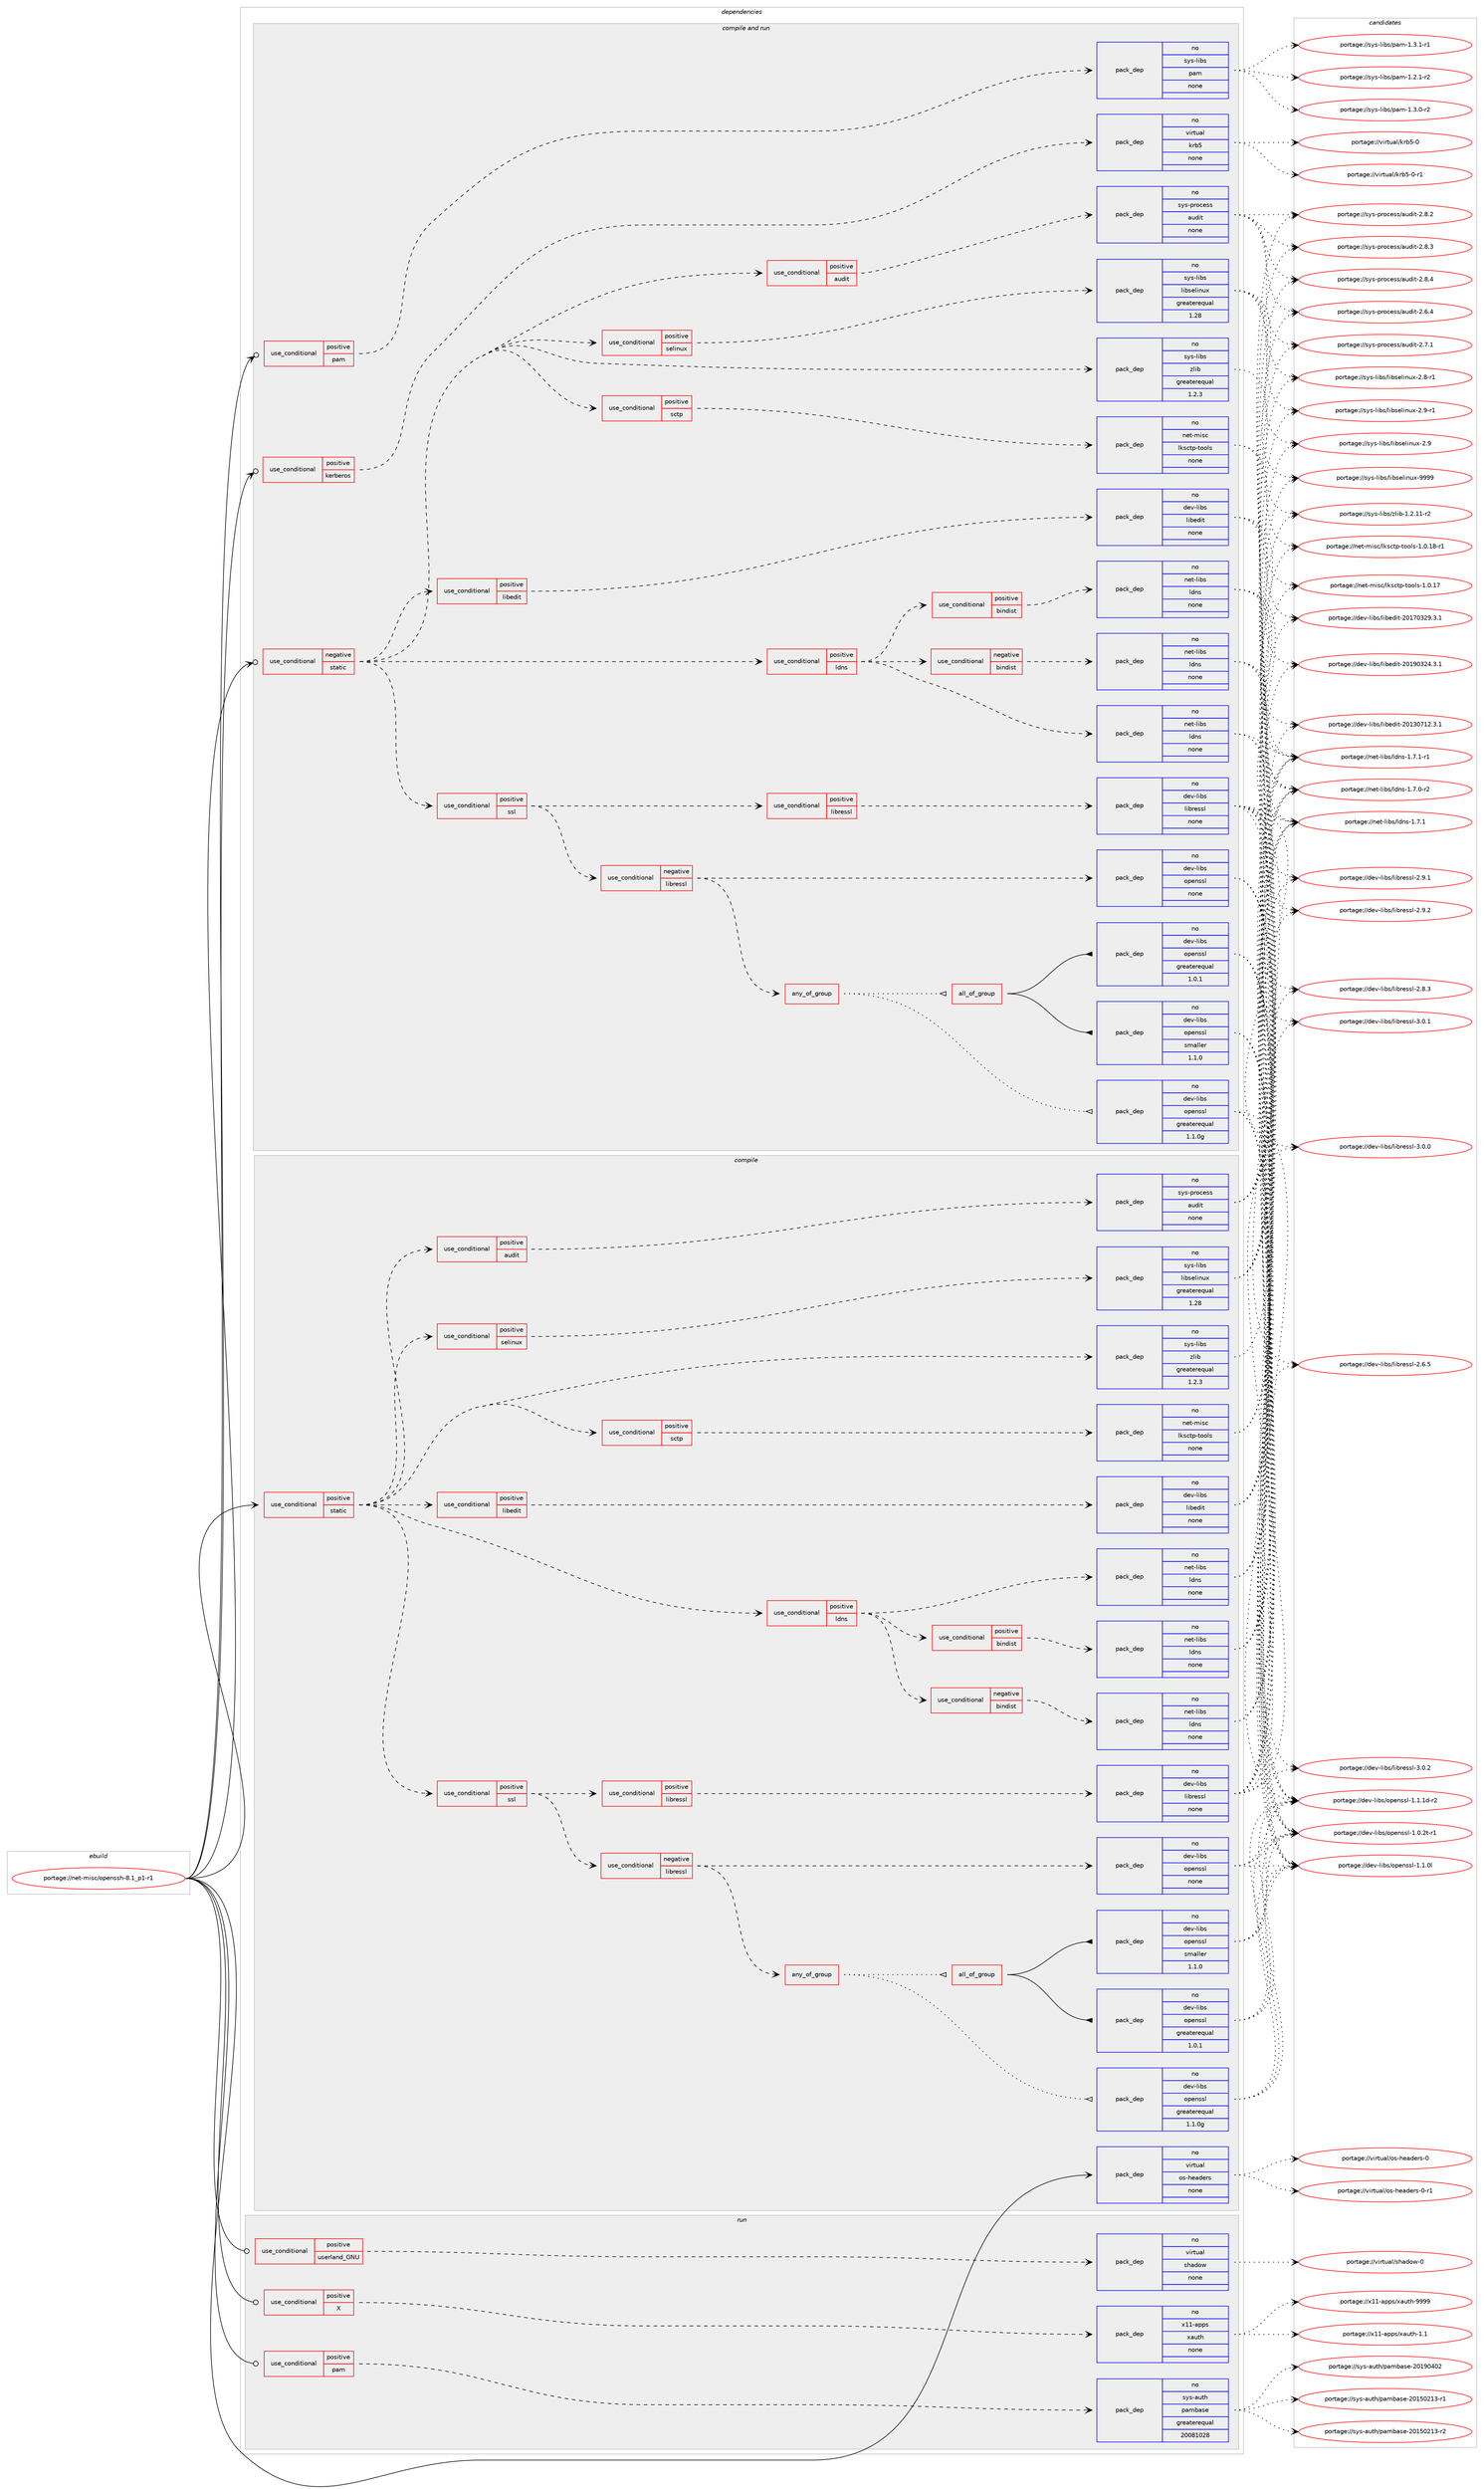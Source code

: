 digraph prolog {

# *************
# Graph options
# *************

newrank=true;
concentrate=true;
compound=true;
graph [rankdir=LR,fontname=Helvetica,fontsize=10,ranksep=1.5];#, ranksep=2.5, nodesep=0.2];
edge  [arrowhead=vee];
node  [fontname=Helvetica,fontsize=10];

# **********
# The ebuild
# **********

subgraph cluster_leftcol {
color=gray;
rank=same;
label=<<i>ebuild</i>>;
id [label="portage://net-misc/openssh-8.1_p1-r1", color=red, width=4, href="../net-misc/openssh-8.1_p1-r1.svg"];
}

# ****************
# The dependencies
# ****************

subgraph cluster_midcol {
color=gray;
label=<<i>dependencies</i>>;
subgraph cluster_compile {
fillcolor="#eeeeee";
style=filled;
label=<<i>compile</i>>;
subgraph cond92302 {
dependency368700 [label=<<TABLE BORDER="0" CELLBORDER="1" CELLSPACING="0" CELLPADDING="4"><TR><TD ROWSPAN="3" CELLPADDING="10">use_conditional</TD></TR><TR><TD>positive</TD></TR><TR><TD>static</TD></TR></TABLE>>, shape=none, color=red];
subgraph cond92303 {
dependency368701 [label=<<TABLE BORDER="0" CELLBORDER="1" CELLSPACING="0" CELLPADDING="4"><TR><TD ROWSPAN="3" CELLPADDING="10">use_conditional</TD></TR><TR><TD>positive</TD></TR><TR><TD>audit</TD></TR></TABLE>>, shape=none, color=red];
subgraph pack270232 {
dependency368702 [label=<<TABLE BORDER="0" CELLBORDER="1" CELLSPACING="0" CELLPADDING="4" WIDTH="220"><TR><TD ROWSPAN="6" CELLPADDING="30">pack_dep</TD></TR><TR><TD WIDTH="110">no</TD></TR><TR><TD>sys-process</TD></TR><TR><TD>audit</TD></TR><TR><TD>none</TD></TR><TR><TD></TD></TR></TABLE>>, shape=none, color=blue];
}
dependency368701:e -> dependency368702:w [weight=20,style="dashed",arrowhead="vee"];
}
dependency368700:e -> dependency368701:w [weight=20,style="dashed",arrowhead="vee"];
subgraph cond92304 {
dependency368703 [label=<<TABLE BORDER="0" CELLBORDER="1" CELLSPACING="0" CELLPADDING="4"><TR><TD ROWSPAN="3" CELLPADDING="10">use_conditional</TD></TR><TR><TD>positive</TD></TR><TR><TD>ldns</TD></TR></TABLE>>, shape=none, color=red];
subgraph pack270233 {
dependency368704 [label=<<TABLE BORDER="0" CELLBORDER="1" CELLSPACING="0" CELLPADDING="4" WIDTH="220"><TR><TD ROWSPAN="6" CELLPADDING="30">pack_dep</TD></TR><TR><TD WIDTH="110">no</TD></TR><TR><TD>net-libs</TD></TR><TR><TD>ldns</TD></TR><TR><TD>none</TD></TR><TR><TD></TD></TR></TABLE>>, shape=none, color=blue];
}
dependency368703:e -> dependency368704:w [weight=20,style="dashed",arrowhead="vee"];
subgraph cond92305 {
dependency368705 [label=<<TABLE BORDER="0" CELLBORDER="1" CELLSPACING="0" CELLPADDING="4"><TR><TD ROWSPAN="3" CELLPADDING="10">use_conditional</TD></TR><TR><TD>negative</TD></TR><TR><TD>bindist</TD></TR></TABLE>>, shape=none, color=red];
subgraph pack270234 {
dependency368706 [label=<<TABLE BORDER="0" CELLBORDER="1" CELLSPACING="0" CELLPADDING="4" WIDTH="220"><TR><TD ROWSPAN="6" CELLPADDING="30">pack_dep</TD></TR><TR><TD WIDTH="110">no</TD></TR><TR><TD>net-libs</TD></TR><TR><TD>ldns</TD></TR><TR><TD>none</TD></TR><TR><TD></TD></TR></TABLE>>, shape=none, color=blue];
}
dependency368705:e -> dependency368706:w [weight=20,style="dashed",arrowhead="vee"];
}
dependency368703:e -> dependency368705:w [weight=20,style="dashed",arrowhead="vee"];
subgraph cond92306 {
dependency368707 [label=<<TABLE BORDER="0" CELLBORDER="1" CELLSPACING="0" CELLPADDING="4"><TR><TD ROWSPAN="3" CELLPADDING="10">use_conditional</TD></TR><TR><TD>positive</TD></TR><TR><TD>bindist</TD></TR></TABLE>>, shape=none, color=red];
subgraph pack270235 {
dependency368708 [label=<<TABLE BORDER="0" CELLBORDER="1" CELLSPACING="0" CELLPADDING="4" WIDTH="220"><TR><TD ROWSPAN="6" CELLPADDING="30">pack_dep</TD></TR><TR><TD WIDTH="110">no</TD></TR><TR><TD>net-libs</TD></TR><TR><TD>ldns</TD></TR><TR><TD>none</TD></TR><TR><TD></TD></TR></TABLE>>, shape=none, color=blue];
}
dependency368707:e -> dependency368708:w [weight=20,style="dashed",arrowhead="vee"];
}
dependency368703:e -> dependency368707:w [weight=20,style="dashed",arrowhead="vee"];
}
dependency368700:e -> dependency368703:w [weight=20,style="dashed",arrowhead="vee"];
subgraph cond92307 {
dependency368709 [label=<<TABLE BORDER="0" CELLBORDER="1" CELLSPACING="0" CELLPADDING="4"><TR><TD ROWSPAN="3" CELLPADDING="10">use_conditional</TD></TR><TR><TD>positive</TD></TR><TR><TD>libedit</TD></TR></TABLE>>, shape=none, color=red];
subgraph pack270236 {
dependency368710 [label=<<TABLE BORDER="0" CELLBORDER="1" CELLSPACING="0" CELLPADDING="4" WIDTH="220"><TR><TD ROWSPAN="6" CELLPADDING="30">pack_dep</TD></TR><TR><TD WIDTH="110">no</TD></TR><TR><TD>dev-libs</TD></TR><TR><TD>libedit</TD></TR><TR><TD>none</TD></TR><TR><TD></TD></TR></TABLE>>, shape=none, color=blue];
}
dependency368709:e -> dependency368710:w [weight=20,style="dashed",arrowhead="vee"];
}
dependency368700:e -> dependency368709:w [weight=20,style="dashed",arrowhead="vee"];
subgraph cond92308 {
dependency368711 [label=<<TABLE BORDER="0" CELLBORDER="1" CELLSPACING="0" CELLPADDING="4"><TR><TD ROWSPAN="3" CELLPADDING="10">use_conditional</TD></TR><TR><TD>positive</TD></TR><TR><TD>sctp</TD></TR></TABLE>>, shape=none, color=red];
subgraph pack270237 {
dependency368712 [label=<<TABLE BORDER="0" CELLBORDER="1" CELLSPACING="0" CELLPADDING="4" WIDTH="220"><TR><TD ROWSPAN="6" CELLPADDING="30">pack_dep</TD></TR><TR><TD WIDTH="110">no</TD></TR><TR><TD>net-misc</TD></TR><TR><TD>lksctp-tools</TD></TR><TR><TD>none</TD></TR><TR><TD></TD></TR></TABLE>>, shape=none, color=blue];
}
dependency368711:e -> dependency368712:w [weight=20,style="dashed",arrowhead="vee"];
}
dependency368700:e -> dependency368711:w [weight=20,style="dashed",arrowhead="vee"];
subgraph cond92309 {
dependency368713 [label=<<TABLE BORDER="0" CELLBORDER="1" CELLSPACING="0" CELLPADDING="4"><TR><TD ROWSPAN="3" CELLPADDING="10">use_conditional</TD></TR><TR><TD>positive</TD></TR><TR><TD>selinux</TD></TR></TABLE>>, shape=none, color=red];
subgraph pack270238 {
dependency368714 [label=<<TABLE BORDER="0" CELLBORDER="1" CELLSPACING="0" CELLPADDING="4" WIDTH="220"><TR><TD ROWSPAN="6" CELLPADDING="30">pack_dep</TD></TR><TR><TD WIDTH="110">no</TD></TR><TR><TD>sys-libs</TD></TR><TR><TD>libselinux</TD></TR><TR><TD>greaterequal</TD></TR><TR><TD>1.28</TD></TR></TABLE>>, shape=none, color=blue];
}
dependency368713:e -> dependency368714:w [weight=20,style="dashed",arrowhead="vee"];
}
dependency368700:e -> dependency368713:w [weight=20,style="dashed",arrowhead="vee"];
subgraph cond92310 {
dependency368715 [label=<<TABLE BORDER="0" CELLBORDER="1" CELLSPACING="0" CELLPADDING="4"><TR><TD ROWSPAN="3" CELLPADDING="10">use_conditional</TD></TR><TR><TD>positive</TD></TR><TR><TD>ssl</TD></TR></TABLE>>, shape=none, color=red];
subgraph cond92311 {
dependency368716 [label=<<TABLE BORDER="0" CELLBORDER="1" CELLSPACING="0" CELLPADDING="4"><TR><TD ROWSPAN="3" CELLPADDING="10">use_conditional</TD></TR><TR><TD>negative</TD></TR><TR><TD>libressl</TD></TR></TABLE>>, shape=none, color=red];
subgraph any5992 {
dependency368717 [label=<<TABLE BORDER="0" CELLBORDER="1" CELLSPACING="0" CELLPADDING="4"><TR><TD CELLPADDING="10">any_of_group</TD></TR></TABLE>>, shape=none, color=red];subgraph all177 {
dependency368718 [label=<<TABLE BORDER="0" CELLBORDER="1" CELLSPACING="0" CELLPADDING="4"><TR><TD CELLPADDING="10">all_of_group</TD></TR></TABLE>>, shape=none, color=red];subgraph pack270239 {
dependency368719 [label=<<TABLE BORDER="0" CELLBORDER="1" CELLSPACING="0" CELLPADDING="4" WIDTH="220"><TR><TD ROWSPAN="6" CELLPADDING="30">pack_dep</TD></TR><TR><TD WIDTH="110">no</TD></TR><TR><TD>dev-libs</TD></TR><TR><TD>openssl</TD></TR><TR><TD>greaterequal</TD></TR><TR><TD>1.0.1</TD></TR></TABLE>>, shape=none, color=blue];
}
dependency368718:e -> dependency368719:w [weight=20,style="solid",arrowhead="inv"];
subgraph pack270240 {
dependency368720 [label=<<TABLE BORDER="0" CELLBORDER="1" CELLSPACING="0" CELLPADDING="4" WIDTH="220"><TR><TD ROWSPAN="6" CELLPADDING="30">pack_dep</TD></TR><TR><TD WIDTH="110">no</TD></TR><TR><TD>dev-libs</TD></TR><TR><TD>openssl</TD></TR><TR><TD>smaller</TD></TR><TR><TD>1.1.0</TD></TR></TABLE>>, shape=none, color=blue];
}
dependency368718:e -> dependency368720:w [weight=20,style="solid",arrowhead="inv"];
}
dependency368717:e -> dependency368718:w [weight=20,style="dotted",arrowhead="oinv"];
subgraph pack270241 {
dependency368721 [label=<<TABLE BORDER="0" CELLBORDER="1" CELLSPACING="0" CELLPADDING="4" WIDTH="220"><TR><TD ROWSPAN="6" CELLPADDING="30">pack_dep</TD></TR><TR><TD WIDTH="110">no</TD></TR><TR><TD>dev-libs</TD></TR><TR><TD>openssl</TD></TR><TR><TD>greaterequal</TD></TR><TR><TD>1.1.0g</TD></TR></TABLE>>, shape=none, color=blue];
}
dependency368717:e -> dependency368721:w [weight=20,style="dotted",arrowhead="oinv"];
}
dependency368716:e -> dependency368717:w [weight=20,style="dashed",arrowhead="vee"];
subgraph pack270242 {
dependency368722 [label=<<TABLE BORDER="0" CELLBORDER="1" CELLSPACING="0" CELLPADDING="4" WIDTH="220"><TR><TD ROWSPAN="6" CELLPADDING="30">pack_dep</TD></TR><TR><TD WIDTH="110">no</TD></TR><TR><TD>dev-libs</TD></TR><TR><TD>openssl</TD></TR><TR><TD>none</TD></TR><TR><TD></TD></TR></TABLE>>, shape=none, color=blue];
}
dependency368716:e -> dependency368722:w [weight=20,style="dashed",arrowhead="vee"];
}
dependency368715:e -> dependency368716:w [weight=20,style="dashed",arrowhead="vee"];
subgraph cond92312 {
dependency368723 [label=<<TABLE BORDER="0" CELLBORDER="1" CELLSPACING="0" CELLPADDING="4"><TR><TD ROWSPAN="3" CELLPADDING="10">use_conditional</TD></TR><TR><TD>positive</TD></TR><TR><TD>libressl</TD></TR></TABLE>>, shape=none, color=red];
subgraph pack270243 {
dependency368724 [label=<<TABLE BORDER="0" CELLBORDER="1" CELLSPACING="0" CELLPADDING="4" WIDTH="220"><TR><TD ROWSPAN="6" CELLPADDING="30">pack_dep</TD></TR><TR><TD WIDTH="110">no</TD></TR><TR><TD>dev-libs</TD></TR><TR><TD>libressl</TD></TR><TR><TD>none</TD></TR><TR><TD></TD></TR></TABLE>>, shape=none, color=blue];
}
dependency368723:e -> dependency368724:w [weight=20,style="dashed",arrowhead="vee"];
}
dependency368715:e -> dependency368723:w [weight=20,style="dashed",arrowhead="vee"];
}
dependency368700:e -> dependency368715:w [weight=20,style="dashed",arrowhead="vee"];
subgraph pack270244 {
dependency368725 [label=<<TABLE BORDER="0" CELLBORDER="1" CELLSPACING="0" CELLPADDING="4" WIDTH="220"><TR><TD ROWSPAN="6" CELLPADDING="30">pack_dep</TD></TR><TR><TD WIDTH="110">no</TD></TR><TR><TD>sys-libs</TD></TR><TR><TD>zlib</TD></TR><TR><TD>greaterequal</TD></TR><TR><TD>1.2.3</TD></TR></TABLE>>, shape=none, color=blue];
}
dependency368700:e -> dependency368725:w [weight=20,style="dashed",arrowhead="vee"];
}
id:e -> dependency368700:w [weight=20,style="solid",arrowhead="vee"];
subgraph pack270245 {
dependency368726 [label=<<TABLE BORDER="0" CELLBORDER="1" CELLSPACING="0" CELLPADDING="4" WIDTH="220"><TR><TD ROWSPAN="6" CELLPADDING="30">pack_dep</TD></TR><TR><TD WIDTH="110">no</TD></TR><TR><TD>virtual</TD></TR><TR><TD>os-headers</TD></TR><TR><TD>none</TD></TR><TR><TD></TD></TR></TABLE>>, shape=none, color=blue];
}
id:e -> dependency368726:w [weight=20,style="solid",arrowhead="vee"];
}
subgraph cluster_compileandrun {
fillcolor="#eeeeee";
style=filled;
label=<<i>compile and run</i>>;
subgraph cond92313 {
dependency368727 [label=<<TABLE BORDER="0" CELLBORDER="1" CELLSPACING="0" CELLPADDING="4"><TR><TD ROWSPAN="3" CELLPADDING="10">use_conditional</TD></TR><TR><TD>negative</TD></TR><TR><TD>static</TD></TR></TABLE>>, shape=none, color=red];
subgraph cond92314 {
dependency368728 [label=<<TABLE BORDER="0" CELLBORDER="1" CELLSPACING="0" CELLPADDING="4"><TR><TD ROWSPAN="3" CELLPADDING="10">use_conditional</TD></TR><TR><TD>positive</TD></TR><TR><TD>audit</TD></TR></TABLE>>, shape=none, color=red];
subgraph pack270246 {
dependency368729 [label=<<TABLE BORDER="0" CELLBORDER="1" CELLSPACING="0" CELLPADDING="4" WIDTH="220"><TR><TD ROWSPAN="6" CELLPADDING="30">pack_dep</TD></TR><TR><TD WIDTH="110">no</TD></TR><TR><TD>sys-process</TD></TR><TR><TD>audit</TD></TR><TR><TD>none</TD></TR><TR><TD></TD></TR></TABLE>>, shape=none, color=blue];
}
dependency368728:e -> dependency368729:w [weight=20,style="dashed",arrowhead="vee"];
}
dependency368727:e -> dependency368728:w [weight=20,style="dashed",arrowhead="vee"];
subgraph cond92315 {
dependency368730 [label=<<TABLE BORDER="0" CELLBORDER="1" CELLSPACING="0" CELLPADDING="4"><TR><TD ROWSPAN="3" CELLPADDING="10">use_conditional</TD></TR><TR><TD>positive</TD></TR><TR><TD>ldns</TD></TR></TABLE>>, shape=none, color=red];
subgraph pack270247 {
dependency368731 [label=<<TABLE BORDER="0" CELLBORDER="1" CELLSPACING="0" CELLPADDING="4" WIDTH="220"><TR><TD ROWSPAN="6" CELLPADDING="30">pack_dep</TD></TR><TR><TD WIDTH="110">no</TD></TR><TR><TD>net-libs</TD></TR><TR><TD>ldns</TD></TR><TR><TD>none</TD></TR><TR><TD></TD></TR></TABLE>>, shape=none, color=blue];
}
dependency368730:e -> dependency368731:w [weight=20,style="dashed",arrowhead="vee"];
subgraph cond92316 {
dependency368732 [label=<<TABLE BORDER="0" CELLBORDER="1" CELLSPACING="0" CELLPADDING="4"><TR><TD ROWSPAN="3" CELLPADDING="10">use_conditional</TD></TR><TR><TD>negative</TD></TR><TR><TD>bindist</TD></TR></TABLE>>, shape=none, color=red];
subgraph pack270248 {
dependency368733 [label=<<TABLE BORDER="0" CELLBORDER="1" CELLSPACING="0" CELLPADDING="4" WIDTH="220"><TR><TD ROWSPAN="6" CELLPADDING="30">pack_dep</TD></TR><TR><TD WIDTH="110">no</TD></TR><TR><TD>net-libs</TD></TR><TR><TD>ldns</TD></TR><TR><TD>none</TD></TR><TR><TD></TD></TR></TABLE>>, shape=none, color=blue];
}
dependency368732:e -> dependency368733:w [weight=20,style="dashed",arrowhead="vee"];
}
dependency368730:e -> dependency368732:w [weight=20,style="dashed",arrowhead="vee"];
subgraph cond92317 {
dependency368734 [label=<<TABLE BORDER="0" CELLBORDER="1" CELLSPACING="0" CELLPADDING="4"><TR><TD ROWSPAN="3" CELLPADDING="10">use_conditional</TD></TR><TR><TD>positive</TD></TR><TR><TD>bindist</TD></TR></TABLE>>, shape=none, color=red];
subgraph pack270249 {
dependency368735 [label=<<TABLE BORDER="0" CELLBORDER="1" CELLSPACING="0" CELLPADDING="4" WIDTH="220"><TR><TD ROWSPAN="6" CELLPADDING="30">pack_dep</TD></TR><TR><TD WIDTH="110">no</TD></TR><TR><TD>net-libs</TD></TR><TR><TD>ldns</TD></TR><TR><TD>none</TD></TR><TR><TD></TD></TR></TABLE>>, shape=none, color=blue];
}
dependency368734:e -> dependency368735:w [weight=20,style="dashed",arrowhead="vee"];
}
dependency368730:e -> dependency368734:w [weight=20,style="dashed",arrowhead="vee"];
}
dependency368727:e -> dependency368730:w [weight=20,style="dashed",arrowhead="vee"];
subgraph cond92318 {
dependency368736 [label=<<TABLE BORDER="0" CELLBORDER="1" CELLSPACING="0" CELLPADDING="4"><TR><TD ROWSPAN="3" CELLPADDING="10">use_conditional</TD></TR><TR><TD>positive</TD></TR><TR><TD>libedit</TD></TR></TABLE>>, shape=none, color=red];
subgraph pack270250 {
dependency368737 [label=<<TABLE BORDER="0" CELLBORDER="1" CELLSPACING="0" CELLPADDING="4" WIDTH="220"><TR><TD ROWSPAN="6" CELLPADDING="30">pack_dep</TD></TR><TR><TD WIDTH="110">no</TD></TR><TR><TD>dev-libs</TD></TR><TR><TD>libedit</TD></TR><TR><TD>none</TD></TR><TR><TD></TD></TR></TABLE>>, shape=none, color=blue];
}
dependency368736:e -> dependency368737:w [weight=20,style="dashed",arrowhead="vee"];
}
dependency368727:e -> dependency368736:w [weight=20,style="dashed",arrowhead="vee"];
subgraph cond92319 {
dependency368738 [label=<<TABLE BORDER="0" CELLBORDER="1" CELLSPACING="0" CELLPADDING="4"><TR><TD ROWSPAN="3" CELLPADDING="10">use_conditional</TD></TR><TR><TD>positive</TD></TR><TR><TD>sctp</TD></TR></TABLE>>, shape=none, color=red];
subgraph pack270251 {
dependency368739 [label=<<TABLE BORDER="0" CELLBORDER="1" CELLSPACING="0" CELLPADDING="4" WIDTH="220"><TR><TD ROWSPAN="6" CELLPADDING="30">pack_dep</TD></TR><TR><TD WIDTH="110">no</TD></TR><TR><TD>net-misc</TD></TR><TR><TD>lksctp-tools</TD></TR><TR><TD>none</TD></TR><TR><TD></TD></TR></TABLE>>, shape=none, color=blue];
}
dependency368738:e -> dependency368739:w [weight=20,style="dashed",arrowhead="vee"];
}
dependency368727:e -> dependency368738:w [weight=20,style="dashed",arrowhead="vee"];
subgraph cond92320 {
dependency368740 [label=<<TABLE BORDER="0" CELLBORDER="1" CELLSPACING="0" CELLPADDING="4"><TR><TD ROWSPAN="3" CELLPADDING="10">use_conditional</TD></TR><TR><TD>positive</TD></TR><TR><TD>selinux</TD></TR></TABLE>>, shape=none, color=red];
subgraph pack270252 {
dependency368741 [label=<<TABLE BORDER="0" CELLBORDER="1" CELLSPACING="0" CELLPADDING="4" WIDTH="220"><TR><TD ROWSPAN="6" CELLPADDING="30">pack_dep</TD></TR><TR><TD WIDTH="110">no</TD></TR><TR><TD>sys-libs</TD></TR><TR><TD>libselinux</TD></TR><TR><TD>greaterequal</TD></TR><TR><TD>1.28</TD></TR></TABLE>>, shape=none, color=blue];
}
dependency368740:e -> dependency368741:w [weight=20,style="dashed",arrowhead="vee"];
}
dependency368727:e -> dependency368740:w [weight=20,style="dashed",arrowhead="vee"];
subgraph cond92321 {
dependency368742 [label=<<TABLE BORDER="0" CELLBORDER="1" CELLSPACING="0" CELLPADDING="4"><TR><TD ROWSPAN="3" CELLPADDING="10">use_conditional</TD></TR><TR><TD>positive</TD></TR><TR><TD>ssl</TD></TR></TABLE>>, shape=none, color=red];
subgraph cond92322 {
dependency368743 [label=<<TABLE BORDER="0" CELLBORDER="1" CELLSPACING="0" CELLPADDING="4"><TR><TD ROWSPAN="3" CELLPADDING="10">use_conditional</TD></TR><TR><TD>negative</TD></TR><TR><TD>libressl</TD></TR></TABLE>>, shape=none, color=red];
subgraph any5993 {
dependency368744 [label=<<TABLE BORDER="0" CELLBORDER="1" CELLSPACING="0" CELLPADDING="4"><TR><TD CELLPADDING="10">any_of_group</TD></TR></TABLE>>, shape=none, color=red];subgraph all178 {
dependency368745 [label=<<TABLE BORDER="0" CELLBORDER="1" CELLSPACING="0" CELLPADDING="4"><TR><TD CELLPADDING="10">all_of_group</TD></TR></TABLE>>, shape=none, color=red];subgraph pack270253 {
dependency368746 [label=<<TABLE BORDER="0" CELLBORDER="1" CELLSPACING="0" CELLPADDING="4" WIDTH="220"><TR><TD ROWSPAN="6" CELLPADDING="30">pack_dep</TD></TR><TR><TD WIDTH="110">no</TD></TR><TR><TD>dev-libs</TD></TR><TR><TD>openssl</TD></TR><TR><TD>greaterequal</TD></TR><TR><TD>1.0.1</TD></TR></TABLE>>, shape=none, color=blue];
}
dependency368745:e -> dependency368746:w [weight=20,style="solid",arrowhead="inv"];
subgraph pack270254 {
dependency368747 [label=<<TABLE BORDER="0" CELLBORDER="1" CELLSPACING="0" CELLPADDING="4" WIDTH="220"><TR><TD ROWSPAN="6" CELLPADDING="30">pack_dep</TD></TR><TR><TD WIDTH="110">no</TD></TR><TR><TD>dev-libs</TD></TR><TR><TD>openssl</TD></TR><TR><TD>smaller</TD></TR><TR><TD>1.1.0</TD></TR></TABLE>>, shape=none, color=blue];
}
dependency368745:e -> dependency368747:w [weight=20,style="solid",arrowhead="inv"];
}
dependency368744:e -> dependency368745:w [weight=20,style="dotted",arrowhead="oinv"];
subgraph pack270255 {
dependency368748 [label=<<TABLE BORDER="0" CELLBORDER="1" CELLSPACING="0" CELLPADDING="4" WIDTH="220"><TR><TD ROWSPAN="6" CELLPADDING="30">pack_dep</TD></TR><TR><TD WIDTH="110">no</TD></TR><TR><TD>dev-libs</TD></TR><TR><TD>openssl</TD></TR><TR><TD>greaterequal</TD></TR><TR><TD>1.1.0g</TD></TR></TABLE>>, shape=none, color=blue];
}
dependency368744:e -> dependency368748:w [weight=20,style="dotted",arrowhead="oinv"];
}
dependency368743:e -> dependency368744:w [weight=20,style="dashed",arrowhead="vee"];
subgraph pack270256 {
dependency368749 [label=<<TABLE BORDER="0" CELLBORDER="1" CELLSPACING="0" CELLPADDING="4" WIDTH="220"><TR><TD ROWSPAN="6" CELLPADDING="30">pack_dep</TD></TR><TR><TD WIDTH="110">no</TD></TR><TR><TD>dev-libs</TD></TR><TR><TD>openssl</TD></TR><TR><TD>none</TD></TR><TR><TD></TD></TR></TABLE>>, shape=none, color=blue];
}
dependency368743:e -> dependency368749:w [weight=20,style="dashed",arrowhead="vee"];
}
dependency368742:e -> dependency368743:w [weight=20,style="dashed",arrowhead="vee"];
subgraph cond92323 {
dependency368750 [label=<<TABLE BORDER="0" CELLBORDER="1" CELLSPACING="0" CELLPADDING="4"><TR><TD ROWSPAN="3" CELLPADDING="10">use_conditional</TD></TR><TR><TD>positive</TD></TR><TR><TD>libressl</TD></TR></TABLE>>, shape=none, color=red];
subgraph pack270257 {
dependency368751 [label=<<TABLE BORDER="0" CELLBORDER="1" CELLSPACING="0" CELLPADDING="4" WIDTH="220"><TR><TD ROWSPAN="6" CELLPADDING="30">pack_dep</TD></TR><TR><TD WIDTH="110">no</TD></TR><TR><TD>dev-libs</TD></TR><TR><TD>libressl</TD></TR><TR><TD>none</TD></TR><TR><TD></TD></TR></TABLE>>, shape=none, color=blue];
}
dependency368750:e -> dependency368751:w [weight=20,style="dashed",arrowhead="vee"];
}
dependency368742:e -> dependency368750:w [weight=20,style="dashed",arrowhead="vee"];
}
dependency368727:e -> dependency368742:w [weight=20,style="dashed",arrowhead="vee"];
subgraph pack270258 {
dependency368752 [label=<<TABLE BORDER="0" CELLBORDER="1" CELLSPACING="0" CELLPADDING="4" WIDTH="220"><TR><TD ROWSPAN="6" CELLPADDING="30">pack_dep</TD></TR><TR><TD WIDTH="110">no</TD></TR><TR><TD>sys-libs</TD></TR><TR><TD>zlib</TD></TR><TR><TD>greaterequal</TD></TR><TR><TD>1.2.3</TD></TR></TABLE>>, shape=none, color=blue];
}
dependency368727:e -> dependency368752:w [weight=20,style="dashed",arrowhead="vee"];
}
id:e -> dependency368727:w [weight=20,style="solid",arrowhead="odotvee"];
subgraph cond92324 {
dependency368753 [label=<<TABLE BORDER="0" CELLBORDER="1" CELLSPACING="0" CELLPADDING="4"><TR><TD ROWSPAN="3" CELLPADDING="10">use_conditional</TD></TR><TR><TD>positive</TD></TR><TR><TD>kerberos</TD></TR></TABLE>>, shape=none, color=red];
subgraph pack270259 {
dependency368754 [label=<<TABLE BORDER="0" CELLBORDER="1" CELLSPACING="0" CELLPADDING="4" WIDTH="220"><TR><TD ROWSPAN="6" CELLPADDING="30">pack_dep</TD></TR><TR><TD WIDTH="110">no</TD></TR><TR><TD>virtual</TD></TR><TR><TD>krb5</TD></TR><TR><TD>none</TD></TR><TR><TD></TD></TR></TABLE>>, shape=none, color=blue];
}
dependency368753:e -> dependency368754:w [weight=20,style="dashed",arrowhead="vee"];
}
id:e -> dependency368753:w [weight=20,style="solid",arrowhead="odotvee"];
subgraph cond92325 {
dependency368755 [label=<<TABLE BORDER="0" CELLBORDER="1" CELLSPACING="0" CELLPADDING="4"><TR><TD ROWSPAN="3" CELLPADDING="10">use_conditional</TD></TR><TR><TD>positive</TD></TR><TR><TD>pam</TD></TR></TABLE>>, shape=none, color=red];
subgraph pack270260 {
dependency368756 [label=<<TABLE BORDER="0" CELLBORDER="1" CELLSPACING="0" CELLPADDING="4" WIDTH="220"><TR><TD ROWSPAN="6" CELLPADDING="30">pack_dep</TD></TR><TR><TD WIDTH="110">no</TD></TR><TR><TD>sys-libs</TD></TR><TR><TD>pam</TD></TR><TR><TD>none</TD></TR><TR><TD></TD></TR></TABLE>>, shape=none, color=blue];
}
dependency368755:e -> dependency368756:w [weight=20,style="dashed",arrowhead="vee"];
}
id:e -> dependency368755:w [weight=20,style="solid",arrowhead="odotvee"];
}
subgraph cluster_run {
fillcolor="#eeeeee";
style=filled;
label=<<i>run</i>>;
subgraph cond92326 {
dependency368757 [label=<<TABLE BORDER="0" CELLBORDER="1" CELLSPACING="0" CELLPADDING="4"><TR><TD ROWSPAN="3" CELLPADDING="10">use_conditional</TD></TR><TR><TD>positive</TD></TR><TR><TD>X</TD></TR></TABLE>>, shape=none, color=red];
subgraph pack270261 {
dependency368758 [label=<<TABLE BORDER="0" CELLBORDER="1" CELLSPACING="0" CELLPADDING="4" WIDTH="220"><TR><TD ROWSPAN="6" CELLPADDING="30">pack_dep</TD></TR><TR><TD WIDTH="110">no</TD></TR><TR><TD>x11-apps</TD></TR><TR><TD>xauth</TD></TR><TR><TD>none</TD></TR><TR><TD></TD></TR></TABLE>>, shape=none, color=blue];
}
dependency368757:e -> dependency368758:w [weight=20,style="dashed",arrowhead="vee"];
}
id:e -> dependency368757:w [weight=20,style="solid",arrowhead="odot"];
subgraph cond92327 {
dependency368759 [label=<<TABLE BORDER="0" CELLBORDER="1" CELLSPACING="0" CELLPADDING="4"><TR><TD ROWSPAN="3" CELLPADDING="10">use_conditional</TD></TR><TR><TD>positive</TD></TR><TR><TD>pam</TD></TR></TABLE>>, shape=none, color=red];
subgraph pack270262 {
dependency368760 [label=<<TABLE BORDER="0" CELLBORDER="1" CELLSPACING="0" CELLPADDING="4" WIDTH="220"><TR><TD ROWSPAN="6" CELLPADDING="30">pack_dep</TD></TR><TR><TD WIDTH="110">no</TD></TR><TR><TD>sys-auth</TD></TR><TR><TD>pambase</TD></TR><TR><TD>greaterequal</TD></TR><TR><TD>20081028</TD></TR></TABLE>>, shape=none, color=blue];
}
dependency368759:e -> dependency368760:w [weight=20,style="dashed",arrowhead="vee"];
}
id:e -> dependency368759:w [weight=20,style="solid",arrowhead="odot"];
subgraph cond92328 {
dependency368761 [label=<<TABLE BORDER="0" CELLBORDER="1" CELLSPACING="0" CELLPADDING="4"><TR><TD ROWSPAN="3" CELLPADDING="10">use_conditional</TD></TR><TR><TD>positive</TD></TR><TR><TD>userland_GNU</TD></TR></TABLE>>, shape=none, color=red];
subgraph pack270263 {
dependency368762 [label=<<TABLE BORDER="0" CELLBORDER="1" CELLSPACING="0" CELLPADDING="4" WIDTH="220"><TR><TD ROWSPAN="6" CELLPADDING="30">pack_dep</TD></TR><TR><TD WIDTH="110">no</TD></TR><TR><TD>virtual</TD></TR><TR><TD>shadow</TD></TR><TR><TD>none</TD></TR><TR><TD></TD></TR></TABLE>>, shape=none, color=blue];
}
dependency368761:e -> dependency368762:w [weight=20,style="dashed",arrowhead="vee"];
}
id:e -> dependency368761:w [weight=20,style="solid",arrowhead="odot"];
}
}

# **************
# The candidates
# **************

subgraph cluster_choices {
rank=same;
color=gray;
label=<<i>candidates</i>>;

subgraph choice270232 {
color=black;
nodesep=1;
choiceportage11512111545112114111991011151154797117100105116455046544652 [label="portage://sys-process/audit-2.6.4", color=red, width=4,href="../sys-process/audit-2.6.4.svg"];
choiceportage11512111545112114111991011151154797117100105116455046554649 [label="portage://sys-process/audit-2.7.1", color=red, width=4,href="../sys-process/audit-2.7.1.svg"];
choiceportage11512111545112114111991011151154797117100105116455046564650 [label="portage://sys-process/audit-2.8.2", color=red, width=4,href="../sys-process/audit-2.8.2.svg"];
choiceportage11512111545112114111991011151154797117100105116455046564651 [label="portage://sys-process/audit-2.8.3", color=red, width=4,href="../sys-process/audit-2.8.3.svg"];
choiceportage11512111545112114111991011151154797117100105116455046564652 [label="portage://sys-process/audit-2.8.4", color=red, width=4,href="../sys-process/audit-2.8.4.svg"];
dependency368702:e -> choiceportage11512111545112114111991011151154797117100105116455046544652:w [style=dotted,weight="100"];
dependency368702:e -> choiceportage11512111545112114111991011151154797117100105116455046554649:w [style=dotted,weight="100"];
dependency368702:e -> choiceportage11512111545112114111991011151154797117100105116455046564650:w [style=dotted,weight="100"];
dependency368702:e -> choiceportage11512111545112114111991011151154797117100105116455046564651:w [style=dotted,weight="100"];
dependency368702:e -> choiceportage11512111545112114111991011151154797117100105116455046564652:w [style=dotted,weight="100"];
}
subgraph choice270233 {
color=black;
nodesep=1;
choiceportage1101011164510810598115471081001101154549465546484511450 [label="portage://net-libs/ldns-1.7.0-r2", color=red, width=4,href="../net-libs/ldns-1.7.0-r2.svg"];
choiceportage110101116451081059811547108100110115454946554649 [label="portage://net-libs/ldns-1.7.1", color=red, width=4,href="../net-libs/ldns-1.7.1.svg"];
choiceportage1101011164510810598115471081001101154549465546494511449 [label="portage://net-libs/ldns-1.7.1-r1", color=red, width=4,href="../net-libs/ldns-1.7.1-r1.svg"];
dependency368704:e -> choiceportage1101011164510810598115471081001101154549465546484511450:w [style=dotted,weight="100"];
dependency368704:e -> choiceportage110101116451081059811547108100110115454946554649:w [style=dotted,weight="100"];
dependency368704:e -> choiceportage1101011164510810598115471081001101154549465546494511449:w [style=dotted,weight="100"];
}
subgraph choice270234 {
color=black;
nodesep=1;
choiceportage1101011164510810598115471081001101154549465546484511450 [label="portage://net-libs/ldns-1.7.0-r2", color=red, width=4,href="../net-libs/ldns-1.7.0-r2.svg"];
choiceportage110101116451081059811547108100110115454946554649 [label="portage://net-libs/ldns-1.7.1", color=red, width=4,href="../net-libs/ldns-1.7.1.svg"];
choiceportage1101011164510810598115471081001101154549465546494511449 [label="portage://net-libs/ldns-1.7.1-r1", color=red, width=4,href="../net-libs/ldns-1.7.1-r1.svg"];
dependency368706:e -> choiceportage1101011164510810598115471081001101154549465546484511450:w [style=dotted,weight="100"];
dependency368706:e -> choiceportage110101116451081059811547108100110115454946554649:w [style=dotted,weight="100"];
dependency368706:e -> choiceportage1101011164510810598115471081001101154549465546494511449:w [style=dotted,weight="100"];
}
subgraph choice270235 {
color=black;
nodesep=1;
choiceportage1101011164510810598115471081001101154549465546484511450 [label="portage://net-libs/ldns-1.7.0-r2", color=red, width=4,href="../net-libs/ldns-1.7.0-r2.svg"];
choiceportage110101116451081059811547108100110115454946554649 [label="portage://net-libs/ldns-1.7.1", color=red, width=4,href="../net-libs/ldns-1.7.1.svg"];
choiceportage1101011164510810598115471081001101154549465546494511449 [label="portage://net-libs/ldns-1.7.1-r1", color=red, width=4,href="../net-libs/ldns-1.7.1-r1.svg"];
dependency368708:e -> choiceportage1101011164510810598115471081001101154549465546484511450:w [style=dotted,weight="100"];
dependency368708:e -> choiceportage110101116451081059811547108100110115454946554649:w [style=dotted,weight="100"];
dependency368708:e -> choiceportage1101011164510810598115471081001101154549465546494511449:w [style=dotted,weight="100"];
}
subgraph choice270236 {
color=black;
nodesep=1;
choiceportage1001011184510810598115471081059810110010511645504849514855495046514649 [label="portage://dev-libs/libedit-20130712.3.1", color=red, width=4,href="../dev-libs/libedit-20130712.3.1.svg"];
choiceportage1001011184510810598115471081059810110010511645504849554851505746514649 [label="portage://dev-libs/libedit-20170329.3.1", color=red, width=4,href="../dev-libs/libedit-20170329.3.1.svg"];
choiceportage1001011184510810598115471081059810110010511645504849574851505246514649 [label="portage://dev-libs/libedit-20190324.3.1", color=red, width=4,href="../dev-libs/libedit-20190324.3.1.svg"];
dependency368710:e -> choiceportage1001011184510810598115471081059810110010511645504849514855495046514649:w [style=dotted,weight="100"];
dependency368710:e -> choiceportage1001011184510810598115471081059810110010511645504849554851505746514649:w [style=dotted,weight="100"];
dependency368710:e -> choiceportage1001011184510810598115471081059810110010511645504849574851505246514649:w [style=dotted,weight="100"];
}
subgraph choice270237 {
color=black;
nodesep=1;
choiceportage110101116451091051159947108107115991161124511611111110811545494648464955 [label="portage://net-misc/lksctp-tools-1.0.17", color=red, width=4,href="../net-misc/lksctp-tools-1.0.17.svg"];
choiceportage1101011164510910511599471081071159911611245116111111108115454946484649564511449 [label="portage://net-misc/lksctp-tools-1.0.18-r1", color=red, width=4,href="../net-misc/lksctp-tools-1.0.18-r1.svg"];
dependency368712:e -> choiceportage110101116451091051159947108107115991161124511611111110811545494648464955:w [style=dotted,weight="100"];
dependency368712:e -> choiceportage1101011164510910511599471081071159911611245116111111108115454946484649564511449:w [style=dotted,weight="100"];
}
subgraph choice270238 {
color=black;
nodesep=1;
choiceportage11512111545108105981154710810598115101108105110117120455046564511449 [label="portage://sys-libs/libselinux-2.8-r1", color=red, width=4,href="../sys-libs/libselinux-2.8-r1.svg"];
choiceportage1151211154510810598115471081059811510110810511011712045504657 [label="portage://sys-libs/libselinux-2.9", color=red, width=4,href="../sys-libs/libselinux-2.9.svg"];
choiceportage11512111545108105981154710810598115101108105110117120455046574511449 [label="portage://sys-libs/libselinux-2.9-r1", color=red, width=4,href="../sys-libs/libselinux-2.9-r1.svg"];
choiceportage115121115451081059811547108105981151011081051101171204557575757 [label="portage://sys-libs/libselinux-9999", color=red, width=4,href="../sys-libs/libselinux-9999.svg"];
dependency368714:e -> choiceportage11512111545108105981154710810598115101108105110117120455046564511449:w [style=dotted,weight="100"];
dependency368714:e -> choiceportage1151211154510810598115471081059811510110810511011712045504657:w [style=dotted,weight="100"];
dependency368714:e -> choiceportage11512111545108105981154710810598115101108105110117120455046574511449:w [style=dotted,weight="100"];
dependency368714:e -> choiceportage115121115451081059811547108105981151011081051101171204557575757:w [style=dotted,weight="100"];
}
subgraph choice270239 {
color=black;
nodesep=1;
choiceportage1001011184510810598115471111121011101151151084549464846501164511449 [label="portage://dev-libs/openssl-1.0.2t-r1", color=red, width=4,href="../dev-libs/openssl-1.0.2t-r1.svg"];
choiceportage100101118451081059811547111112101110115115108454946494648108 [label="portage://dev-libs/openssl-1.1.0l", color=red, width=4,href="../dev-libs/openssl-1.1.0l.svg"];
choiceportage1001011184510810598115471111121011101151151084549464946491004511450 [label="portage://dev-libs/openssl-1.1.1d-r2", color=red, width=4,href="../dev-libs/openssl-1.1.1d-r2.svg"];
dependency368719:e -> choiceportage1001011184510810598115471111121011101151151084549464846501164511449:w [style=dotted,weight="100"];
dependency368719:e -> choiceportage100101118451081059811547111112101110115115108454946494648108:w [style=dotted,weight="100"];
dependency368719:e -> choiceportage1001011184510810598115471111121011101151151084549464946491004511450:w [style=dotted,weight="100"];
}
subgraph choice270240 {
color=black;
nodesep=1;
choiceportage1001011184510810598115471111121011101151151084549464846501164511449 [label="portage://dev-libs/openssl-1.0.2t-r1", color=red, width=4,href="../dev-libs/openssl-1.0.2t-r1.svg"];
choiceportage100101118451081059811547111112101110115115108454946494648108 [label="portage://dev-libs/openssl-1.1.0l", color=red, width=4,href="../dev-libs/openssl-1.1.0l.svg"];
choiceportage1001011184510810598115471111121011101151151084549464946491004511450 [label="portage://dev-libs/openssl-1.1.1d-r2", color=red, width=4,href="../dev-libs/openssl-1.1.1d-r2.svg"];
dependency368720:e -> choiceportage1001011184510810598115471111121011101151151084549464846501164511449:w [style=dotted,weight="100"];
dependency368720:e -> choiceportage100101118451081059811547111112101110115115108454946494648108:w [style=dotted,weight="100"];
dependency368720:e -> choiceportage1001011184510810598115471111121011101151151084549464946491004511450:w [style=dotted,weight="100"];
}
subgraph choice270241 {
color=black;
nodesep=1;
choiceportage1001011184510810598115471111121011101151151084549464846501164511449 [label="portage://dev-libs/openssl-1.0.2t-r1", color=red, width=4,href="../dev-libs/openssl-1.0.2t-r1.svg"];
choiceportage100101118451081059811547111112101110115115108454946494648108 [label="portage://dev-libs/openssl-1.1.0l", color=red, width=4,href="../dev-libs/openssl-1.1.0l.svg"];
choiceportage1001011184510810598115471111121011101151151084549464946491004511450 [label="portage://dev-libs/openssl-1.1.1d-r2", color=red, width=4,href="../dev-libs/openssl-1.1.1d-r2.svg"];
dependency368721:e -> choiceportage1001011184510810598115471111121011101151151084549464846501164511449:w [style=dotted,weight="100"];
dependency368721:e -> choiceportage100101118451081059811547111112101110115115108454946494648108:w [style=dotted,weight="100"];
dependency368721:e -> choiceportage1001011184510810598115471111121011101151151084549464946491004511450:w [style=dotted,weight="100"];
}
subgraph choice270242 {
color=black;
nodesep=1;
choiceportage1001011184510810598115471111121011101151151084549464846501164511449 [label="portage://dev-libs/openssl-1.0.2t-r1", color=red, width=4,href="../dev-libs/openssl-1.0.2t-r1.svg"];
choiceportage100101118451081059811547111112101110115115108454946494648108 [label="portage://dev-libs/openssl-1.1.0l", color=red, width=4,href="../dev-libs/openssl-1.1.0l.svg"];
choiceportage1001011184510810598115471111121011101151151084549464946491004511450 [label="portage://dev-libs/openssl-1.1.1d-r2", color=red, width=4,href="../dev-libs/openssl-1.1.1d-r2.svg"];
dependency368722:e -> choiceportage1001011184510810598115471111121011101151151084549464846501164511449:w [style=dotted,weight="100"];
dependency368722:e -> choiceportage100101118451081059811547111112101110115115108454946494648108:w [style=dotted,weight="100"];
dependency368722:e -> choiceportage1001011184510810598115471111121011101151151084549464946491004511450:w [style=dotted,weight="100"];
}
subgraph choice270243 {
color=black;
nodesep=1;
choiceportage10010111845108105981154710810598114101115115108455046544653 [label="portage://dev-libs/libressl-2.6.5", color=red, width=4,href="../dev-libs/libressl-2.6.5.svg"];
choiceportage10010111845108105981154710810598114101115115108455046564651 [label="portage://dev-libs/libressl-2.8.3", color=red, width=4,href="../dev-libs/libressl-2.8.3.svg"];
choiceportage10010111845108105981154710810598114101115115108455046574649 [label="portage://dev-libs/libressl-2.9.1", color=red, width=4,href="../dev-libs/libressl-2.9.1.svg"];
choiceportage10010111845108105981154710810598114101115115108455046574650 [label="portage://dev-libs/libressl-2.9.2", color=red, width=4,href="../dev-libs/libressl-2.9.2.svg"];
choiceportage10010111845108105981154710810598114101115115108455146484648 [label="portage://dev-libs/libressl-3.0.0", color=red, width=4,href="../dev-libs/libressl-3.0.0.svg"];
choiceportage10010111845108105981154710810598114101115115108455146484649 [label="portage://dev-libs/libressl-3.0.1", color=red, width=4,href="../dev-libs/libressl-3.0.1.svg"];
choiceportage10010111845108105981154710810598114101115115108455146484650 [label="portage://dev-libs/libressl-3.0.2", color=red, width=4,href="../dev-libs/libressl-3.0.2.svg"];
dependency368724:e -> choiceportage10010111845108105981154710810598114101115115108455046544653:w [style=dotted,weight="100"];
dependency368724:e -> choiceportage10010111845108105981154710810598114101115115108455046564651:w [style=dotted,weight="100"];
dependency368724:e -> choiceportage10010111845108105981154710810598114101115115108455046574649:w [style=dotted,weight="100"];
dependency368724:e -> choiceportage10010111845108105981154710810598114101115115108455046574650:w [style=dotted,weight="100"];
dependency368724:e -> choiceportage10010111845108105981154710810598114101115115108455146484648:w [style=dotted,weight="100"];
dependency368724:e -> choiceportage10010111845108105981154710810598114101115115108455146484649:w [style=dotted,weight="100"];
dependency368724:e -> choiceportage10010111845108105981154710810598114101115115108455146484650:w [style=dotted,weight="100"];
}
subgraph choice270244 {
color=black;
nodesep=1;
choiceportage11512111545108105981154712210810598454946504649494511450 [label="portage://sys-libs/zlib-1.2.11-r2", color=red, width=4,href="../sys-libs/zlib-1.2.11-r2.svg"];
dependency368725:e -> choiceportage11512111545108105981154712210810598454946504649494511450:w [style=dotted,weight="100"];
}
subgraph choice270245 {
color=black;
nodesep=1;
choiceportage118105114116117971084711111545104101971001011141154548 [label="portage://virtual/os-headers-0", color=red, width=4,href="../virtual/os-headers-0.svg"];
choiceportage1181051141161179710847111115451041019710010111411545484511449 [label="portage://virtual/os-headers-0-r1", color=red, width=4,href="../virtual/os-headers-0-r1.svg"];
dependency368726:e -> choiceportage118105114116117971084711111545104101971001011141154548:w [style=dotted,weight="100"];
dependency368726:e -> choiceportage1181051141161179710847111115451041019710010111411545484511449:w [style=dotted,weight="100"];
}
subgraph choice270246 {
color=black;
nodesep=1;
choiceportage11512111545112114111991011151154797117100105116455046544652 [label="portage://sys-process/audit-2.6.4", color=red, width=4,href="../sys-process/audit-2.6.4.svg"];
choiceportage11512111545112114111991011151154797117100105116455046554649 [label="portage://sys-process/audit-2.7.1", color=red, width=4,href="../sys-process/audit-2.7.1.svg"];
choiceportage11512111545112114111991011151154797117100105116455046564650 [label="portage://sys-process/audit-2.8.2", color=red, width=4,href="../sys-process/audit-2.8.2.svg"];
choiceportage11512111545112114111991011151154797117100105116455046564651 [label="portage://sys-process/audit-2.8.3", color=red, width=4,href="../sys-process/audit-2.8.3.svg"];
choiceportage11512111545112114111991011151154797117100105116455046564652 [label="portage://sys-process/audit-2.8.4", color=red, width=4,href="../sys-process/audit-2.8.4.svg"];
dependency368729:e -> choiceportage11512111545112114111991011151154797117100105116455046544652:w [style=dotted,weight="100"];
dependency368729:e -> choiceportage11512111545112114111991011151154797117100105116455046554649:w [style=dotted,weight="100"];
dependency368729:e -> choiceportage11512111545112114111991011151154797117100105116455046564650:w [style=dotted,weight="100"];
dependency368729:e -> choiceportage11512111545112114111991011151154797117100105116455046564651:w [style=dotted,weight="100"];
dependency368729:e -> choiceportage11512111545112114111991011151154797117100105116455046564652:w [style=dotted,weight="100"];
}
subgraph choice270247 {
color=black;
nodesep=1;
choiceportage1101011164510810598115471081001101154549465546484511450 [label="portage://net-libs/ldns-1.7.0-r2", color=red, width=4,href="../net-libs/ldns-1.7.0-r2.svg"];
choiceportage110101116451081059811547108100110115454946554649 [label="portage://net-libs/ldns-1.7.1", color=red, width=4,href="../net-libs/ldns-1.7.1.svg"];
choiceportage1101011164510810598115471081001101154549465546494511449 [label="portage://net-libs/ldns-1.7.1-r1", color=red, width=4,href="../net-libs/ldns-1.7.1-r1.svg"];
dependency368731:e -> choiceportage1101011164510810598115471081001101154549465546484511450:w [style=dotted,weight="100"];
dependency368731:e -> choiceportage110101116451081059811547108100110115454946554649:w [style=dotted,weight="100"];
dependency368731:e -> choiceportage1101011164510810598115471081001101154549465546494511449:w [style=dotted,weight="100"];
}
subgraph choice270248 {
color=black;
nodesep=1;
choiceportage1101011164510810598115471081001101154549465546484511450 [label="portage://net-libs/ldns-1.7.0-r2", color=red, width=4,href="../net-libs/ldns-1.7.0-r2.svg"];
choiceportage110101116451081059811547108100110115454946554649 [label="portage://net-libs/ldns-1.7.1", color=red, width=4,href="../net-libs/ldns-1.7.1.svg"];
choiceportage1101011164510810598115471081001101154549465546494511449 [label="portage://net-libs/ldns-1.7.1-r1", color=red, width=4,href="../net-libs/ldns-1.7.1-r1.svg"];
dependency368733:e -> choiceportage1101011164510810598115471081001101154549465546484511450:w [style=dotted,weight="100"];
dependency368733:e -> choiceportage110101116451081059811547108100110115454946554649:w [style=dotted,weight="100"];
dependency368733:e -> choiceportage1101011164510810598115471081001101154549465546494511449:w [style=dotted,weight="100"];
}
subgraph choice270249 {
color=black;
nodesep=1;
choiceportage1101011164510810598115471081001101154549465546484511450 [label="portage://net-libs/ldns-1.7.0-r2", color=red, width=4,href="../net-libs/ldns-1.7.0-r2.svg"];
choiceportage110101116451081059811547108100110115454946554649 [label="portage://net-libs/ldns-1.7.1", color=red, width=4,href="../net-libs/ldns-1.7.1.svg"];
choiceportage1101011164510810598115471081001101154549465546494511449 [label="portage://net-libs/ldns-1.7.1-r1", color=red, width=4,href="../net-libs/ldns-1.7.1-r1.svg"];
dependency368735:e -> choiceportage1101011164510810598115471081001101154549465546484511450:w [style=dotted,weight="100"];
dependency368735:e -> choiceportage110101116451081059811547108100110115454946554649:w [style=dotted,weight="100"];
dependency368735:e -> choiceportage1101011164510810598115471081001101154549465546494511449:w [style=dotted,weight="100"];
}
subgraph choice270250 {
color=black;
nodesep=1;
choiceportage1001011184510810598115471081059810110010511645504849514855495046514649 [label="portage://dev-libs/libedit-20130712.3.1", color=red, width=4,href="../dev-libs/libedit-20130712.3.1.svg"];
choiceportage1001011184510810598115471081059810110010511645504849554851505746514649 [label="portage://dev-libs/libedit-20170329.3.1", color=red, width=4,href="../dev-libs/libedit-20170329.3.1.svg"];
choiceportage1001011184510810598115471081059810110010511645504849574851505246514649 [label="portage://dev-libs/libedit-20190324.3.1", color=red, width=4,href="../dev-libs/libedit-20190324.3.1.svg"];
dependency368737:e -> choiceportage1001011184510810598115471081059810110010511645504849514855495046514649:w [style=dotted,weight="100"];
dependency368737:e -> choiceportage1001011184510810598115471081059810110010511645504849554851505746514649:w [style=dotted,weight="100"];
dependency368737:e -> choiceportage1001011184510810598115471081059810110010511645504849574851505246514649:w [style=dotted,weight="100"];
}
subgraph choice270251 {
color=black;
nodesep=1;
choiceportage110101116451091051159947108107115991161124511611111110811545494648464955 [label="portage://net-misc/lksctp-tools-1.0.17", color=red, width=4,href="../net-misc/lksctp-tools-1.0.17.svg"];
choiceportage1101011164510910511599471081071159911611245116111111108115454946484649564511449 [label="portage://net-misc/lksctp-tools-1.0.18-r1", color=red, width=4,href="../net-misc/lksctp-tools-1.0.18-r1.svg"];
dependency368739:e -> choiceportage110101116451091051159947108107115991161124511611111110811545494648464955:w [style=dotted,weight="100"];
dependency368739:e -> choiceportage1101011164510910511599471081071159911611245116111111108115454946484649564511449:w [style=dotted,weight="100"];
}
subgraph choice270252 {
color=black;
nodesep=1;
choiceportage11512111545108105981154710810598115101108105110117120455046564511449 [label="portage://sys-libs/libselinux-2.8-r1", color=red, width=4,href="../sys-libs/libselinux-2.8-r1.svg"];
choiceportage1151211154510810598115471081059811510110810511011712045504657 [label="portage://sys-libs/libselinux-2.9", color=red, width=4,href="../sys-libs/libselinux-2.9.svg"];
choiceportage11512111545108105981154710810598115101108105110117120455046574511449 [label="portage://sys-libs/libselinux-2.9-r1", color=red, width=4,href="../sys-libs/libselinux-2.9-r1.svg"];
choiceportage115121115451081059811547108105981151011081051101171204557575757 [label="portage://sys-libs/libselinux-9999", color=red, width=4,href="../sys-libs/libselinux-9999.svg"];
dependency368741:e -> choiceportage11512111545108105981154710810598115101108105110117120455046564511449:w [style=dotted,weight="100"];
dependency368741:e -> choiceportage1151211154510810598115471081059811510110810511011712045504657:w [style=dotted,weight="100"];
dependency368741:e -> choiceportage11512111545108105981154710810598115101108105110117120455046574511449:w [style=dotted,weight="100"];
dependency368741:e -> choiceportage115121115451081059811547108105981151011081051101171204557575757:w [style=dotted,weight="100"];
}
subgraph choice270253 {
color=black;
nodesep=1;
choiceportage1001011184510810598115471111121011101151151084549464846501164511449 [label="portage://dev-libs/openssl-1.0.2t-r1", color=red, width=4,href="../dev-libs/openssl-1.0.2t-r1.svg"];
choiceportage100101118451081059811547111112101110115115108454946494648108 [label="portage://dev-libs/openssl-1.1.0l", color=red, width=4,href="../dev-libs/openssl-1.1.0l.svg"];
choiceportage1001011184510810598115471111121011101151151084549464946491004511450 [label="portage://dev-libs/openssl-1.1.1d-r2", color=red, width=4,href="../dev-libs/openssl-1.1.1d-r2.svg"];
dependency368746:e -> choiceportage1001011184510810598115471111121011101151151084549464846501164511449:w [style=dotted,weight="100"];
dependency368746:e -> choiceportage100101118451081059811547111112101110115115108454946494648108:w [style=dotted,weight="100"];
dependency368746:e -> choiceportage1001011184510810598115471111121011101151151084549464946491004511450:w [style=dotted,weight="100"];
}
subgraph choice270254 {
color=black;
nodesep=1;
choiceportage1001011184510810598115471111121011101151151084549464846501164511449 [label="portage://dev-libs/openssl-1.0.2t-r1", color=red, width=4,href="../dev-libs/openssl-1.0.2t-r1.svg"];
choiceportage100101118451081059811547111112101110115115108454946494648108 [label="portage://dev-libs/openssl-1.1.0l", color=red, width=4,href="../dev-libs/openssl-1.1.0l.svg"];
choiceportage1001011184510810598115471111121011101151151084549464946491004511450 [label="portage://dev-libs/openssl-1.1.1d-r2", color=red, width=4,href="../dev-libs/openssl-1.1.1d-r2.svg"];
dependency368747:e -> choiceportage1001011184510810598115471111121011101151151084549464846501164511449:w [style=dotted,weight="100"];
dependency368747:e -> choiceportage100101118451081059811547111112101110115115108454946494648108:w [style=dotted,weight="100"];
dependency368747:e -> choiceportage1001011184510810598115471111121011101151151084549464946491004511450:w [style=dotted,weight="100"];
}
subgraph choice270255 {
color=black;
nodesep=1;
choiceportage1001011184510810598115471111121011101151151084549464846501164511449 [label="portage://dev-libs/openssl-1.0.2t-r1", color=red, width=4,href="../dev-libs/openssl-1.0.2t-r1.svg"];
choiceportage100101118451081059811547111112101110115115108454946494648108 [label="portage://dev-libs/openssl-1.1.0l", color=red, width=4,href="../dev-libs/openssl-1.1.0l.svg"];
choiceportage1001011184510810598115471111121011101151151084549464946491004511450 [label="portage://dev-libs/openssl-1.1.1d-r2", color=red, width=4,href="../dev-libs/openssl-1.1.1d-r2.svg"];
dependency368748:e -> choiceportage1001011184510810598115471111121011101151151084549464846501164511449:w [style=dotted,weight="100"];
dependency368748:e -> choiceportage100101118451081059811547111112101110115115108454946494648108:w [style=dotted,weight="100"];
dependency368748:e -> choiceportage1001011184510810598115471111121011101151151084549464946491004511450:w [style=dotted,weight="100"];
}
subgraph choice270256 {
color=black;
nodesep=1;
choiceportage1001011184510810598115471111121011101151151084549464846501164511449 [label="portage://dev-libs/openssl-1.0.2t-r1", color=red, width=4,href="../dev-libs/openssl-1.0.2t-r1.svg"];
choiceportage100101118451081059811547111112101110115115108454946494648108 [label="portage://dev-libs/openssl-1.1.0l", color=red, width=4,href="../dev-libs/openssl-1.1.0l.svg"];
choiceportage1001011184510810598115471111121011101151151084549464946491004511450 [label="portage://dev-libs/openssl-1.1.1d-r2", color=red, width=4,href="../dev-libs/openssl-1.1.1d-r2.svg"];
dependency368749:e -> choiceportage1001011184510810598115471111121011101151151084549464846501164511449:w [style=dotted,weight="100"];
dependency368749:e -> choiceportage100101118451081059811547111112101110115115108454946494648108:w [style=dotted,weight="100"];
dependency368749:e -> choiceportage1001011184510810598115471111121011101151151084549464946491004511450:w [style=dotted,weight="100"];
}
subgraph choice270257 {
color=black;
nodesep=1;
choiceportage10010111845108105981154710810598114101115115108455046544653 [label="portage://dev-libs/libressl-2.6.5", color=red, width=4,href="../dev-libs/libressl-2.6.5.svg"];
choiceportage10010111845108105981154710810598114101115115108455046564651 [label="portage://dev-libs/libressl-2.8.3", color=red, width=4,href="../dev-libs/libressl-2.8.3.svg"];
choiceportage10010111845108105981154710810598114101115115108455046574649 [label="portage://dev-libs/libressl-2.9.1", color=red, width=4,href="../dev-libs/libressl-2.9.1.svg"];
choiceportage10010111845108105981154710810598114101115115108455046574650 [label="portage://dev-libs/libressl-2.9.2", color=red, width=4,href="../dev-libs/libressl-2.9.2.svg"];
choiceportage10010111845108105981154710810598114101115115108455146484648 [label="portage://dev-libs/libressl-3.0.0", color=red, width=4,href="../dev-libs/libressl-3.0.0.svg"];
choiceportage10010111845108105981154710810598114101115115108455146484649 [label="portage://dev-libs/libressl-3.0.1", color=red, width=4,href="../dev-libs/libressl-3.0.1.svg"];
choiceportage10010111845108105981154710810598114101115115108455146484650 [label="portage://dev-libs/libressl-3.0.2", color=red, width=4,href="../dev-libs/libressl-3.0.2.svg"];
dependency368751:e -> choiceportage10010111845108105981154710810598114101115115108455046544653:w [style=dotted,weight="100"];
dependency368751:e -> choiceportage10010111845108105981154710810598114101115115108455046564651:w [style=dotted,weight="100"];
dependency368751:e -> choiceportage10010111845108105981154710810598114101115115108455046574649:w [style=dotted,weight="100"];
dependency368751:e -> choiceportage10010111845108105981154710810598114101115115108455046574650:w [style=dotted,weight="100"];
dependency368751:e -> choiceportage10010111845108105981154710810598114101115115108455146484648:w [style=dotted,weight="100"];
dependency368751:e -> choiceportage10010111845108105981154710810598114101115115108455146484649:w [style=dotted,weight="100"];
dependency368751:e -> choiceportage10010111845108105981154710810598114101115115108455146484650:w [style=dotted,weight="100"];
}
subgraph choice270258 {
color=black;
nodesep=1;
choiceportage11512111545108105981154712210810598454946504649494511450 [label="portage://sys-libs/zlib-1.2.11-r2", color=red, width=4,href="../sys-libs/zlib-1.2.11-r2.svg"];
dependency368752:e -> choiceportage11512111545108105981154712210810598454946504649494511450:w [style=dotted,weight="100"];
}
subgraph choice270259 {
color=black;
nodesep=1;
choiceportage118105114116117971084710711498534548 [label="portage://virtual/krb5-0", color=red, width=4,href="../virtual/krb5-0.svg"];
choiceportage1181051141161179710847107114985345484511449 [label="portage://virtual/krb5-0-r1", color=red, width=4,href="../virtual/krb5-0-r1.svg"];
dependency368754:e -> choiceportage118105114116117971084710711498534548:w [style=dotted,weight="100"];
dependency368754:e -> choiceportage1181051141161179710847107114985345484511449:w [style=dotted,weight="100"];
}
subgraph choice270260 {
color=black;
nodesep=1;
choiceportage115121115451081059811547112971094549465046494511450 [label="portage://sys-libs/pam-1.2.1-r2", color=red, width=4,href="../sys-libs/pam-1.2.1-r2.svg"];
choiceportage115121115451081059811547112971094549465146484511450 [label="portage://sys-libs/pam-1.3.0-r2", color=red, width=4,href="../sys-libs/pam-1.3.0-r2.svg"];
choiceportage115121115451081059811547112971094549465146494511449 [label="portage://sys-libs/pam-1.3.1-r1", color=red, width=4,href="../sys-libs/pam-1.3.1-r1.svg"];
dependency368756:e -> choiceportage115121115451081059811547112971094549465046494511450:w [style=dotted,weight="100"];
dependency368756:e -> choiceportage115121115451081059811547112971094549465146484511450:w [style=dotted,weight="100"];
dependency368756:e -> choiceportage115121115451081059811547112971094549465146494511449:w [style=dotted,weight="100"];
}
subgraph choice270261 {
color=black;
nodesep=1;
choiceportage12049494597112112115471209711711610445494649 [label="portage://x11-apps/xauth-1.1", color=red, width=4,href="../x11-apps/xauth-1.1.svg"];
choiceportage1204949459711211211547120971171161044557575757 [label="portage://x11-apps/xauth-9999", color=red, width=4,href="../x11-apps/xauth-9999.svg"];
dependency368758:e -> choiceportage12049494597112112115471209711711610445494649:w [style=dotted,weight="100"];
dependency368758:e -> choiceportage1204949459711211211547120971171161044557575757:w [style=dotted,weight="100"];
}
subgraph choice270262 {
color=black;
nodesep=1;
choiceportage1151211154597117116104471129710998971151014550484953485049514511449 [label="portage://sys-auth/pambase-20150213-r1", color=red, width=4,href="../sys-auth/pambase-20150213-r1.svg"];
choiceportage1151211154597117116104471129710998971151014550484953485049514511450 [label="portage://sys-auth/pambase-20150213-r2", color=red, width=4,href="../sys-auth/pambase-20150213-r2.svg"];
choiceportage115121115459711711610447112971099897115101455048495748524850 [label="portage://sys-auth/pambase-20190402", color=red, width=4,href="../sys-auth/pambase-20190402.svg"];
dependency368760:e -> choiceportage1151211154597117116104471129710998971151014550484953485049514511449:w [style=dotted,weight="100"];
dependency368760:e -> choiceportage1151211154597117116104471129710998971151014550484953485049514511450:w [style=dotted,weight="100"];
dependency368760:e -> choiceportage115121115459711711610447112971099897115101455048495748524850:w [style=dotted,weight="100"];
}
subgraph choice270263 {
color=black;
nodesep=1;
choiceportage1181051141161179710847115104971001111194548 [label="portage://virtual/shadow-0", color=red, width=4,href="../virtual/shadow-0.svg"];
dependency368762:e -> choiceportage1181051141161179710847115104971001111194548:w [style=dotted,weight="100"];
}
}

}

